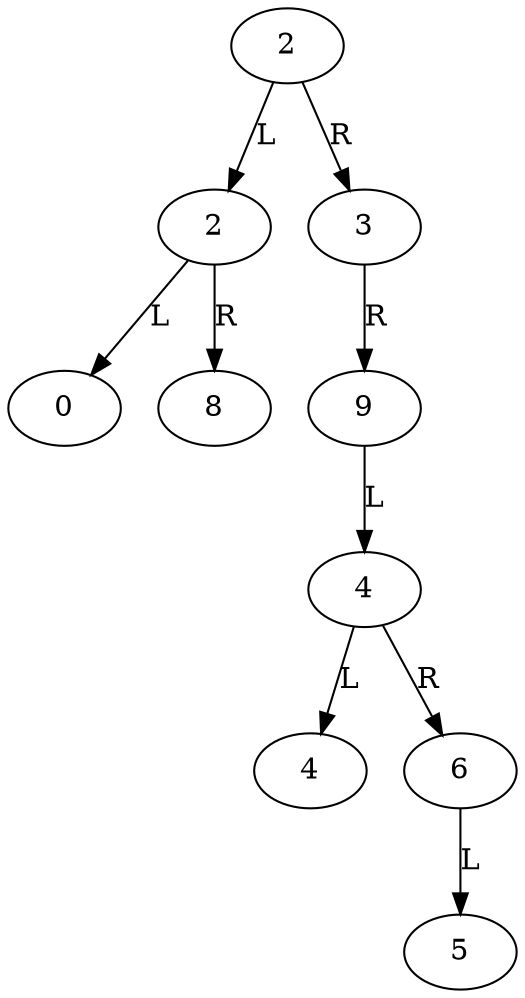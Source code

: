 digraph tree {
1651958235 [label="2"]
1651958235 -> 496418976 [label="L"]
496418976 [label="2"]
496418976 -> 339761037 [label="L"]
339761037 [label="0"]
496418976 -> 204731486 [label="R"]
204731486 [label="8"]
1651958235 -> 653282708 [label="R"]
653282708 [label="3"]
653282708 -> 1786069892 [label="R"]
1786069892 [label="9"]
1786069892 -> 950257078 [label="L"]
950257078 [label="4"]
950257078 -> 134827207 [label="L"]
134827207 [label="4"]
950257078 -> 445620464 [label="R"]
445620464 [label="6"]
445620464 -> 1267661359 [label="L"]
1267661359 [label="5"]
}

